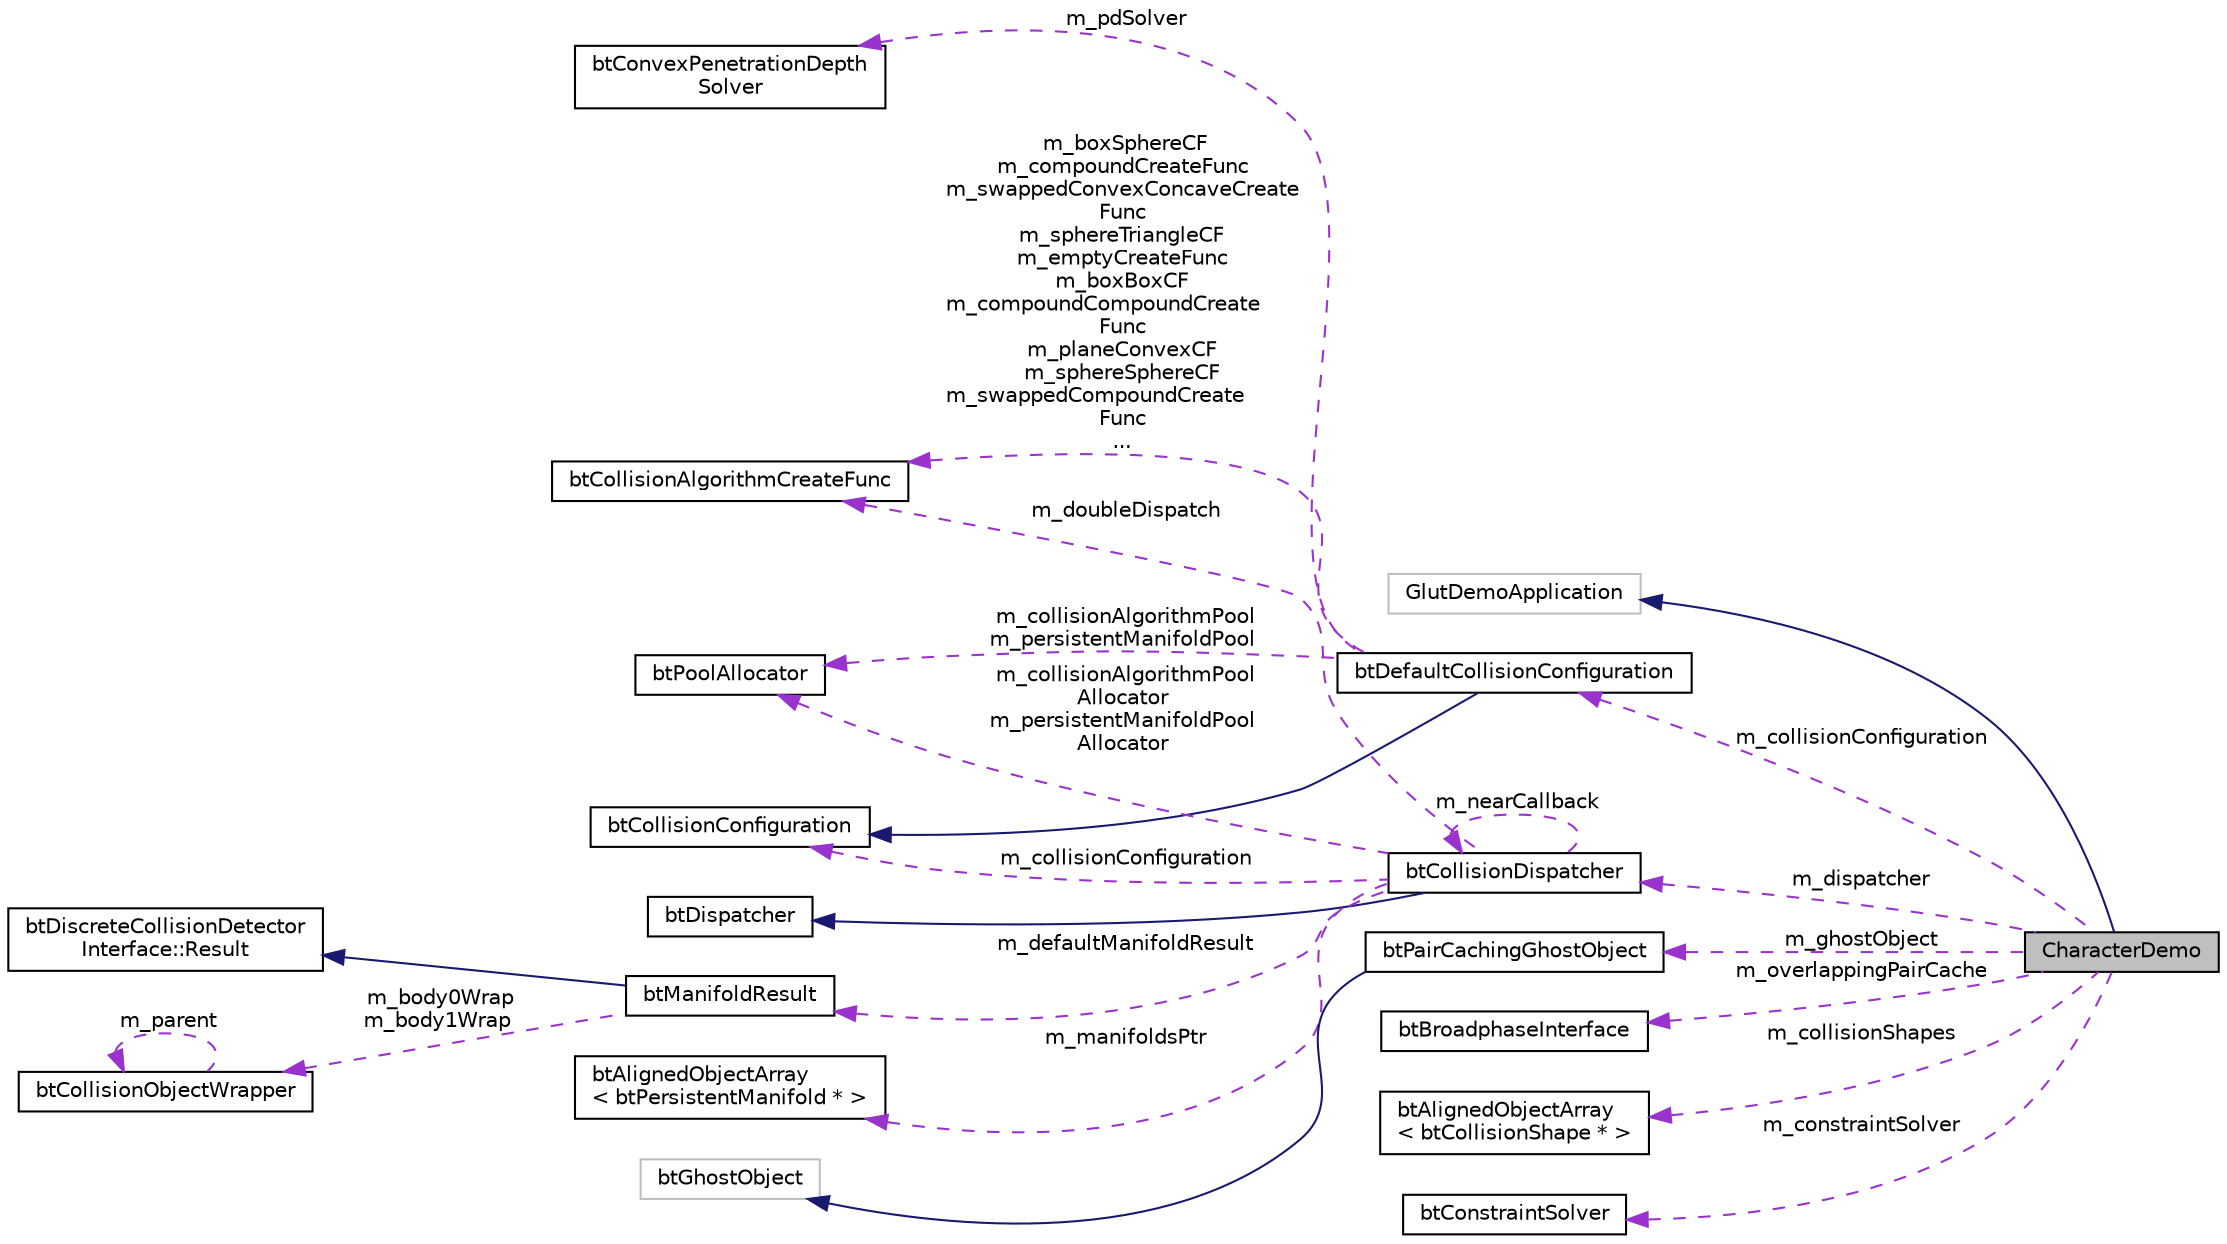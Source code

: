digraph "CharacterDemo"
{
  edge [fontname="Helvetica",fontsize="10",labelfontname="Helvetica",labelfontsize="10"];
  node [fontname="Helvetica",fontsize="10",shape=record];
  rankdir="LR";
  Node1 [label="CharacterDemo",height=0.2,width=0.4,color="black", fillcolor="grey75", style="filled", fontcolor="black"];
  Node2 -> Node1 [dir="back",color="midnightblue",fontsize="10",style="solid",fontname="Helvetica"];
  Node2 [label="GlutDemoApplication",height=0.2,width=0.4,color="grey75", fillcolor="white", style="filled"];
  Node3 -> Node1 [dir="back",color="darkorchid3",fontsize="10",style="dashed",label=" m_collisionConfiguration" ,fontname="Helvetica"];
  Node3 [label="btDefaultCollisionConfiguration",height=0.2,width=0.4,color="black", fillcolor="white", style="filled",URL="$classbt_default_collision_configuration.html"];
  Node4 -> Node3 [dir="back",color="midnightblue",fontsize="10",style="solid",fontname="Helvetica"];
  Node4 [label="btCollisionConfiguration",height=0.2,width=0.4,color="black", fillcolor="white", style="filled",URL="$classbt_collision_configuration.html"];
  Node5 -> Node3 [dir="back",color="darkorchid3",fontsize="10",style="dashed",label=" m_collisionAlgorithmPool\nm_persistentManifoldPool" ,fontname="Helvetica"];
  Node5 [label="btPoolAllocator",height=0.2,width=0.4,color="black", fillcolor="white", style="filled",URL="$classbt_pool_allocator.html",tooltip="The btPoolAllocator class allows to efficiently allocate a large pool of objects, instead of dynamica..."];
  Node6 -> Node3 [dir="back",color="darkorchid3",fontsize="10",style="dashed",label=" m_pdSolver" ,fontname="Helvetica"];
  Node6 [label="btConvexPenetrationDepth\lSolver",height=0.2,width=0.4,color="black", fillcolor="white", style="filled",URL="$classbt_convex_penetration_depth_solver.html",tooltip="ConvexPenetrationDepthSolver provides an interface for penetration depth calculation. "];
  Node7 -> Node3 [dir="back",color="darkorchid3",fontsize="10",style="dashed",label=" m_boxSphereCF\nm_compoundCreateFunc\nm_swappedConvexConcaveCreate\lFunc\nm_sphereTriangleCF\nm_emptyCreateFunc\nm_boxBoxCF\nm_compoundCompoundCreate\lFunc\nm_planeConvexCF\nm_sphereSphereCF\nm_swappedCompoundCreate\lFunc\n..." ,fontname="Helvetica"];
  Node7 [label="btCollisionAlgorithmCreateFunc",height=0.2,width=0.4,color="black", fillcolor="white", style="filled",URL="$structbt_collision_algorithm_create_func.html",tooltip="Used by the btCollisionDispatcher to register and create instances for btCollisionAlgorithm. "];
  Node8 -> Node1 [dir="back",color="darkorchid3",fontsize="10",style="dashed",label=" m_dispatcher" ,fontname="Helvetica"];
  Node8 [label="btCollisionDispatcher",height=0.2,width=0.4,color="black", fillcolor="white", style="filled",URL="$classbt_collision_dispatcher.html"];
  Node9 -> Node8 [dir="back",color="midnightblue",fontsize="10",style="solid",fontname="Helvetica"];
  Node9 [label="btDispatcher",height=0.2,width=0.4,color="black", fillcolor="white", style="filled",URL="$classbt_dispatcher.html"];
  Node4 -> Node8 [dir="back",color="darkorchid3",fontsize="10",style="dashed",label=" m_collisionConfiguration" ,fontname="Helvetica"];
  Node5 -> Node8 [dir="back",color="darkorchid3",fontsize="10",style="dashed",label=" m_collisionAlgorithmPool\lAllocator\nm_persistentManifoldPool\lAllocator" ,fontname="Helvetica"];
  Node8 -> Node8 [dir="back",color="darkorchid3",fontsize="10",style="dashed",label=" m_nearCallback" ,fontname="Helvetica"];
  Node7 -> Node8 [dir="back",color="darkorchid3",fontsize="10",style="dashed",label=" m_doubleDispatch" ,fontname="Helvetica"];
  Node10 -> Node8 [dir="back",color="darkorchid3",fontsize="10",style="dashed",label=" m_defaultManifoldResult" ,fontname="Helvetica"];
  Node10 [label="btManifoldResult",height=0.2,width=0.4,color="black", fillcolor="white", style="filled",URL="$classbt_manifold_result.html",tooltip="btManifoldResult is a helper class to manage contact results. "];
  Node11 -> Node10 [dir="back",color="midnightblue",fontsize="10",style="solid",fontname="Helvetica"];
  Node11 [label="btDiscreteCollisionDetector\lInterface::Result",height=0.2,width=0.4,color="black", fillcolor="white", style="filled",URL="$structbt_discrete_collision_detector_interface_1_1_result.html"];
  Node12 -> Node10 [dir="back",color="darkorchid3",fontsize="10",style="dashed",label=" m_body0Wrap\nm_body1Wrap" ,fontname="Helvetica"];
  Node12 [label="btCollisionObjectWrapper",height=0.2,width=0.4,color="black", fillcolor="white", style="filled",URL="$structbt_collision_object_wrapper.html"];
  Node12 -> Node12 [dir="back",color="darkorchid3",fontsize="10",style="dashed",label=" m_parent" ,fontname="Helvetica"];
  Node13 -> Node8 [dir="back",color="darkorchid3",fontsize="10",style="dashed",label=" m_manifoldsPtr" ,fontname="Helvetica"];
  Node13 [label="btAlignedObjectArray\l\< btPersistentManifold * \>",height=0.2,width=0.4,color="black", fillcolor="white", style="filled",URL="$classbt_aligned_object_array.html"];
  Node14 -> Node1 [dir="back",color="darkorchid3",fontsize="10",style="dashed",label=" m_ghostObject" ,fontname="Helvetica"];
  Node14 [label="btPairCachingGhostObject",height=0.2,width=0.4,color="black", fillcolor="white", style="filled",URL="$classbt_pair_caching_ghost_object.html"];
  Node15 -> Node14 [dir="back",color="midnightblue",fontsize="10",style="solid",fontname="Helvetica"];
  Node15 [label="btGhostObject",height=0.2,width=0.4,color="grey75", fillcolor="white", style="filled"];
  Node16 -> Node1 [dir="back",color="darkorchid3",fontsize="10",style="dashed",label=" m_overlappingPairCache" ,fontname="Helvetica"];
  Node16 [label="btBroadphaseInterface",height=0.2,width=0.4,color="black", fillcolor="white", style="filled",URL="$classbt_broadphase_interface.html"];
  Node17 -> Node1 [dir="back",color="darkorchid3",fontsize="10",style="dashed",label=" m_collisionShapes" ,fontname="Helvetica"];
  Node17 [label="btAlignedObjectArray\l\< btCollisionShape * \>",height=0.2,width=0.4,color="black", fillcolor="white", style="filled",URL="$classbt_aligned_object_array.html"];
  Node18 -> Node1 [dir="back",color="darkorchid3",fontsize="10",style="dashed",label=" m_constraintSolver" ,fontname="Helvetica"];
  Node18 [label="btConstraintSolver",height=0.2,width=0.4,color="black", fillcolor="white", style="filled",URL="$classbt_constraint_solver.html"];
}
